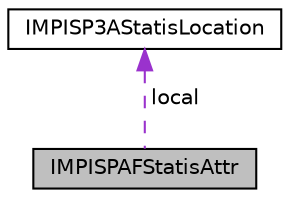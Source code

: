 digraph "IMPISPAFStatisAttr"
{
 // LATEX_PDF_SIZE
  edge [fontname="Helvetica",fontsize="10",labelfontname="Helvetica",labelfontsize="10"];
  node [fontname="Helvetica",fontsize="10",shape=record];
  Node1 [label="IMPISPAFStatisAttr",height=0.2,width=0.4,color="black", fillcolor="grey75", style="filled", fontcolor="black",tooltip="AF统计属性结构体"];
  Node2 -> Node1 [dir="back",color="darkorchid3",fontsize="10",style="dashed",label=" local" ,fontname="Helvetica"];
  Node2 [label="IMPISP3AStatisLocation",height=0.2,width=0.4,color="black", fillcolor="white", style="filled",URL="$struct_i_m_p_i_s_p3_a_statis_location.html",tooltip="统计范围结构体"];
}
